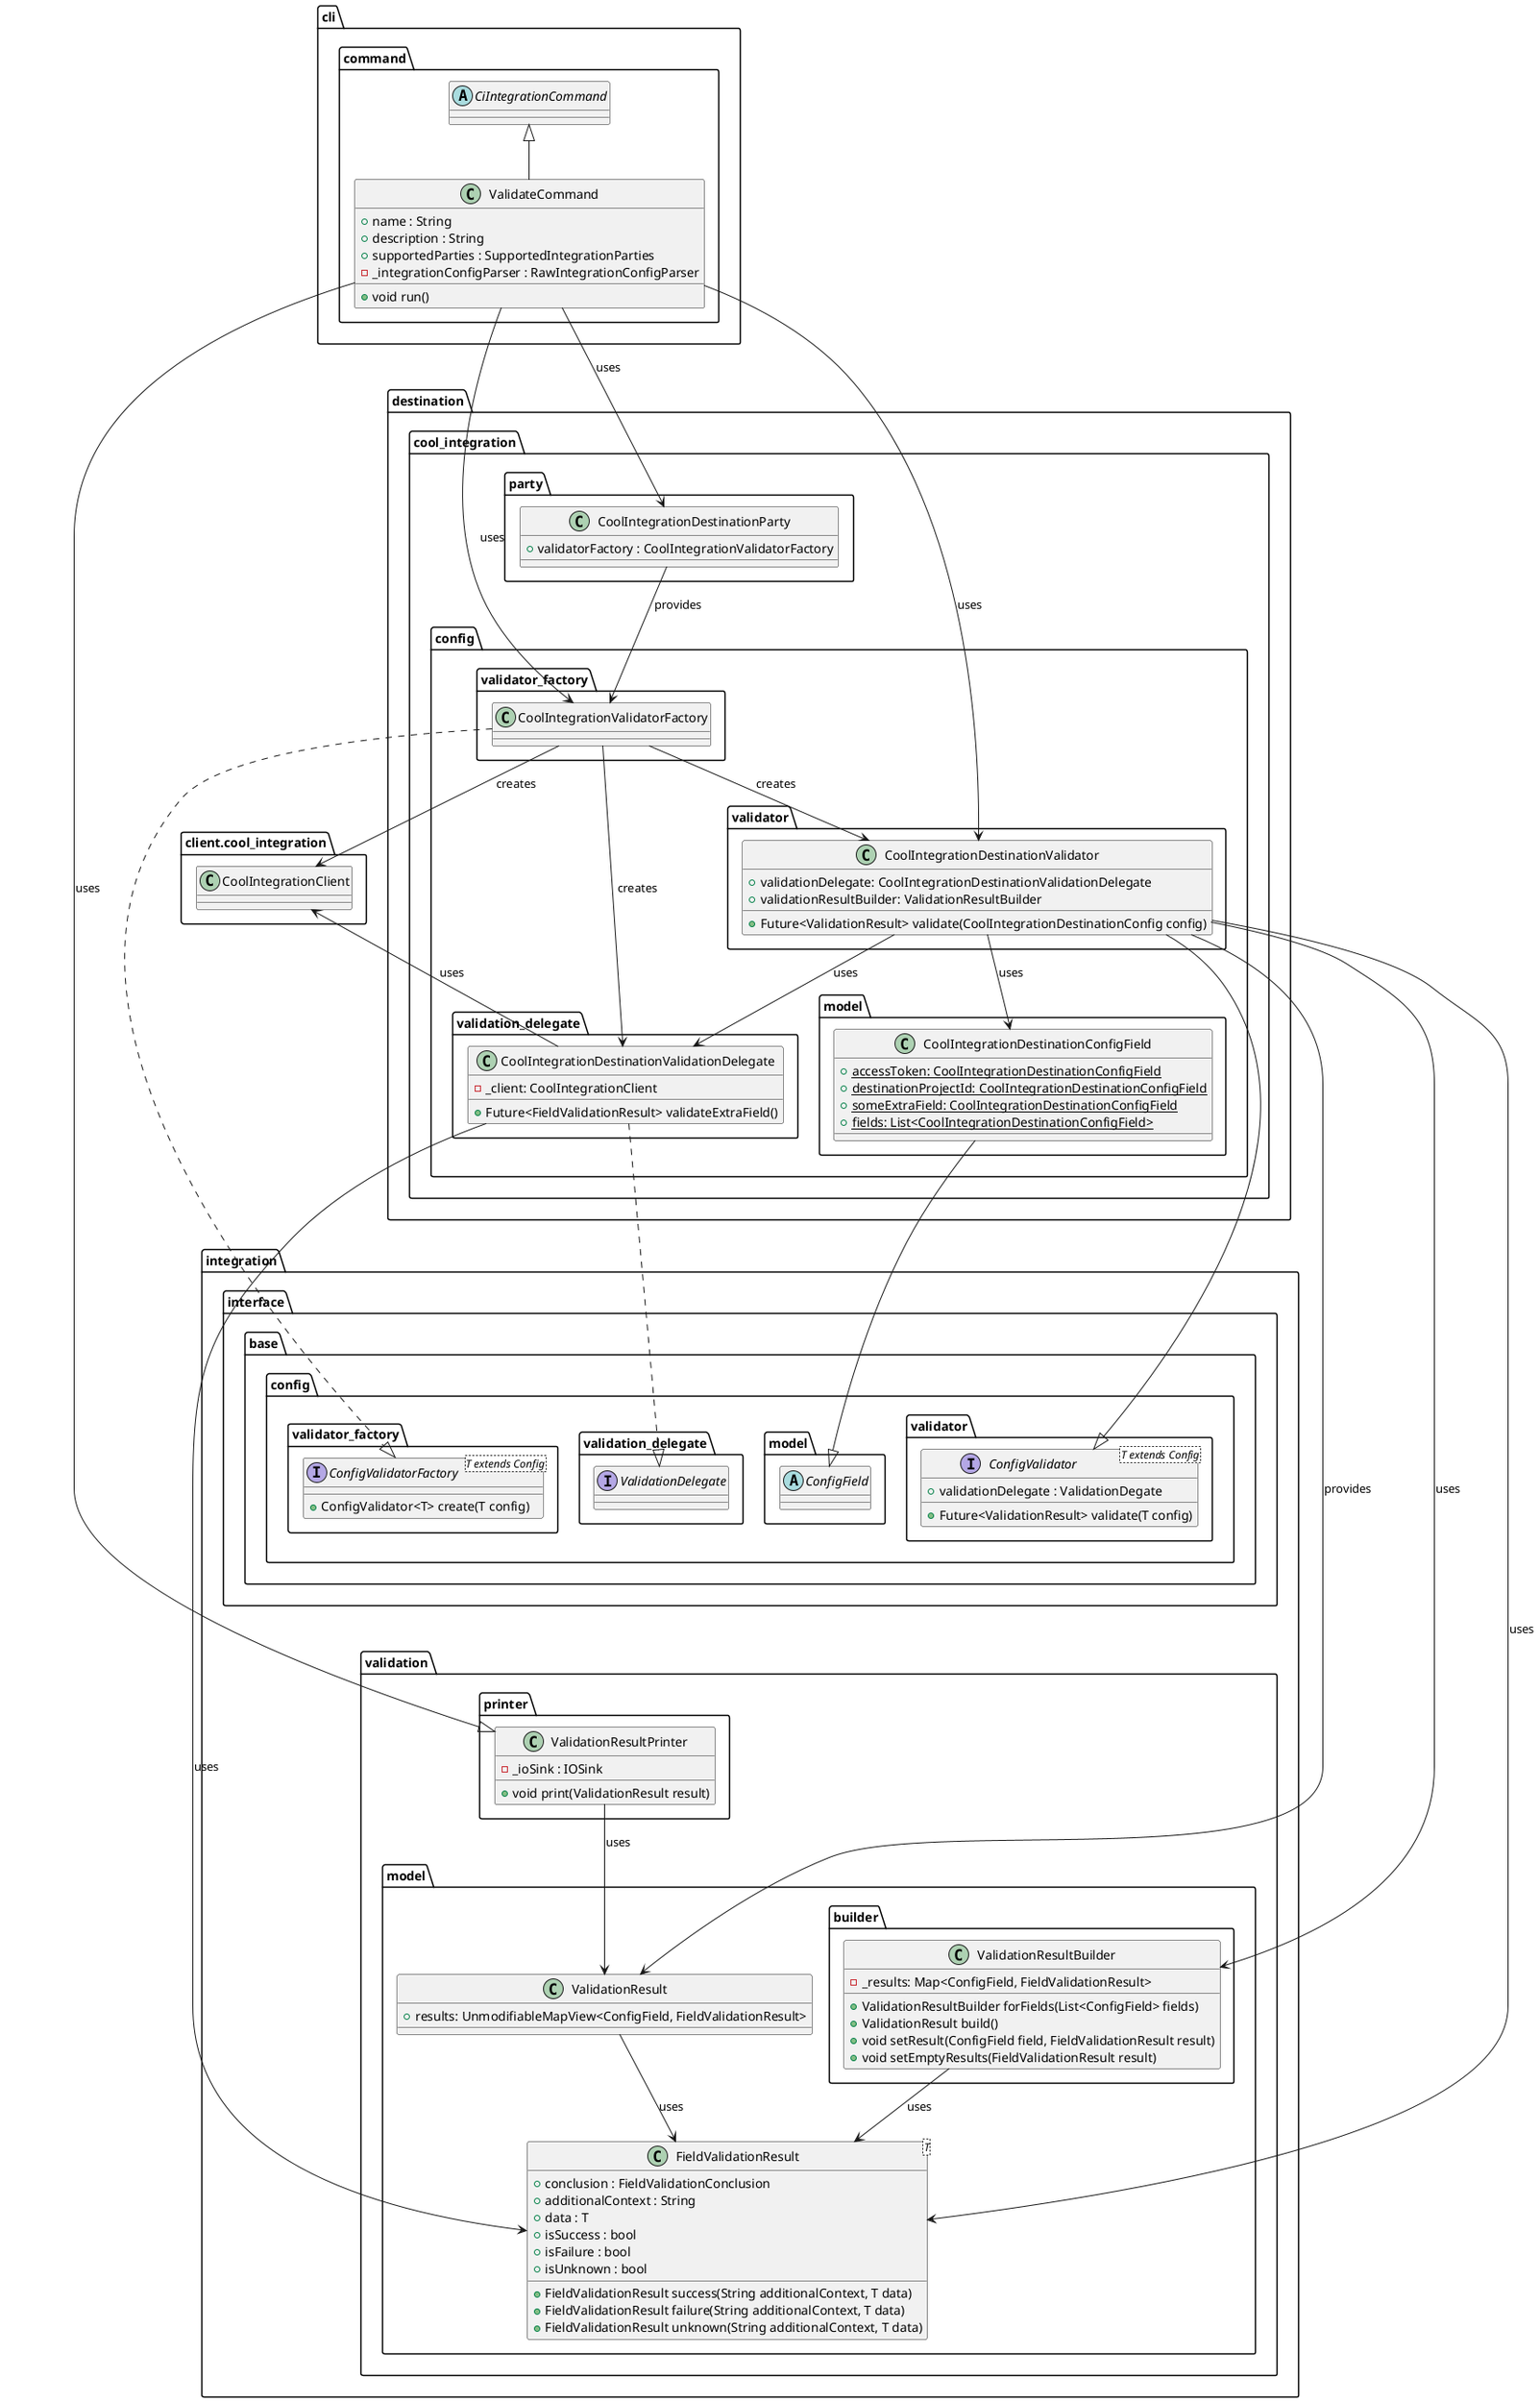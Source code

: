 @startuml config_validator_destination_class_diagram

    package integration {
        package interface {
            package base.config {
                package model as interface_model {
                    abstract class ConfigField {}
                }
                
                package validator as base_validator {
                    interface ConfigValidator<T extends Config> {
                        + validationDelegate : ValidationDegate

                        + Future<ValidationResult> validate(T config)
                    }
                }

                package validator_factory as interface_factory {
                    interface ConfigValidatorFactory<T extends Config> {
                        + ConfigValidator<T> create(T config)
                    }
                }

                package validation_delegate as interface_delegate {
                    interface ValidationDelegate {}
                }
            }
        }
        
        package validation as integration_validation {
            package printer as integration_validation_printer {
                class ValidationResultPrinter {
                    - _ioSink : IOSink

                    + void print(ValidationResult result)
                }
            }

            package model as validation_model{
                package builder as validation_model_builder {
                    class ValidationResultBuilder {
                        - _results: Map<ConfigField, FieldValidationResult>
                        + ValidationResultBuilder forFields(List<ConfigField> fields)
                        + ValidationResult build()
                        + void setResult(ConfigField field, FieldValidationResult result)
                        + void setEmptyResults(FieldValidationResult result)
                    }
                }

                class ValidationResult {
                    + results: UnmodifiableMapView<ConfigField, FieldValidationResult>
                }

                class FieldValidationResult<T> {
                    + conclusion : FieldValidationConclusion
                    + additionalContext : String
                    + data : T
                    + isSuccess : bool
                    + isFailure : bool
                    + isUnknown : bool
                    
                    + FieldValidationResult success(String additionalContext, T data)
                    + FieldValidationResult failure(String additionalContext, T data)
                    + FieldValidationResult unknown(String additionalContext, T data)
                }
            }
        }
    }

    package destination.cool_integration {

        package party as destination_party {
            class CoolIntegrationDestinationParty {
                + validatorFactory : CoolIntegrationValidatorFactory
            }
        }

        package config as cool_integration_config {
            package validator as cool_integration_validator {
                class CoolIntegrationDestinationValidator {
                    + validationDelegate: CoolIntegrationDestinationValidationDelegate
                    + validationResultBuilder: ValidationResultBuilder

                    + Future<ValidationResult> validate(CoolIntegrationDestinationConfig config)
                }
            }

            package validator_factory as cool_integration_validator_factory {
                class CoolIntegrationValidatorFactory {}
            }

            package validation_delegate as cool_integration_validation_delegate {
                class CoolIntegrationDestinationValidationDelegate {
                    - _client: CoolIntegrationClient

                    + Future<FieldValidationResult> validateExtraField()
                }
            }

            package model as destination_model {
                class CoolIntegrationDestinationConfigField {
                    + {static} accessToken: CoolIntegrationDestinationConfigField
                    + {static} destinationProjectId: CoolIntegrationDestinationConfigField
                    + {static} someExtraField: CoolIntegrationDestinationConfigField
                    + {static} fields: List<CoolIntegrationDestinationConfigField>
                }
            }
        }
    }

    package client.cool_integration as client_cool_integration {
        class CoolIntegrationClient {}
    }

    package cli {
        package command {
            abstract class CiIntegrationCommand {}

            class ValidateCommand {
                + name : String
                + description : String
                + supportedParties : SupportedIntegrationParties
                - _integrationConfigParser : RawIntegrationConfigParser

                + void run()
            }
        }
    }

    CoolIntegrationDestinationValidator --> CoolIntegrationDestinationValidationDelegate : uses
    CoolIntegrationDestinationValidationDelegate --> CoolIntegrationClient : uses

    CoolIntegrationValidatorFactory --> CoolIntegrationDestinationValidator : creates
    CoolIntegrationValidatorFactory --> CoolIntegrationClient : creates
    CoolIntegrationValidatorFactory --> CoolIntegrationDestinationValidationDelegate : creates

    ValidateCommand -up-|> CiIntegrationCommand
    ValidateCommand --|> ValidationResultPrinter : uses

    ValidateCommand --> CoolIntegrationDestinationValidator : uses
    ValidateCommand --> CoolIntegrationValidatorFactory : uses
    ValidateCommand --> CoolIntegrationDestinationParty : uses

    CoolIntegrationDestinationParty --> CoolIntegrationValidatorFactory : provides

    CoolIntegrationDestinationValidationDelegate ..|> ValidationDelegate
    CoolIntegrationDestinationValidationDelegate --> FieldValidationResult : uses

    CoolIntegrationDestinationConfigField --|> ConfigField

    CoolIntegrationDestinationValidator --|> ConfigValidator
    CoolIntegrationDestinationValidator --> CoolIntegrationDestinationConfigField : uses
    CoolIntegrationDestinationValidator --> ValidationResult : provides
    CoolIntegrationDestinationValidator --> ValidationResultBuilder : uses
    CoolIntegrationDestinationValidator --> FieldValidationResult : uses

    ValidationResultPrinter --> ValidationResult : uses
    ValidationResult --> FieldValidationResult : uses
    ValidationResultBuilder --> FieldValidationResult : uses

    CoolIntegrationValidatorFactory ..|> ConfigValidatorFactory

    CoolIntegrationClient -[hidden]-> CoolIntegrationDestinationValidationDelegate

    ConfigField -[hidden]-> ValidationResultPrinter
@enduml
